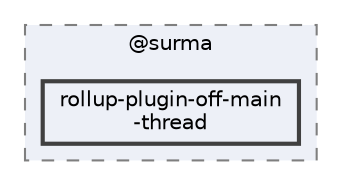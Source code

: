 digraph "pkiclassroomrescheduler/src/main/frontend/node_modules/@surma/rollup-plugin-off-main-thread"
{
 // LATEX_PDF_SIZE
  bgcolor="transparent";
  edge [fontname=Helvetica,fontsize=10,labelfontname=Helvetica,labelfontsize=10];
  node [fontname=Helvetica,fontsize=10,shape=box,height=0.2,width=0.4];
  compound=true
  subgraph clusterdir_fed17ae247ffb7d39a107ba138db462b {
    graph [ bgcolor="#edf0f7", pencolor="grey50", label="@surma", fontname=Helvetica,fontsize=10 style="filled,dashed", URL="dir_fed17ae247ffb7d39a107ba138db462b.html",tooltip=""]
  dir_3a45d7aecb22e557393fb71be1133dab [label="rollup-plugin-off-main\l-thread", fillcolor="#edf0f7", color="grey25", style="filled,bold", URL="dir_3a45d7aecb22e557393fb71be1133dab.html",tooltip=""];
  }
}
